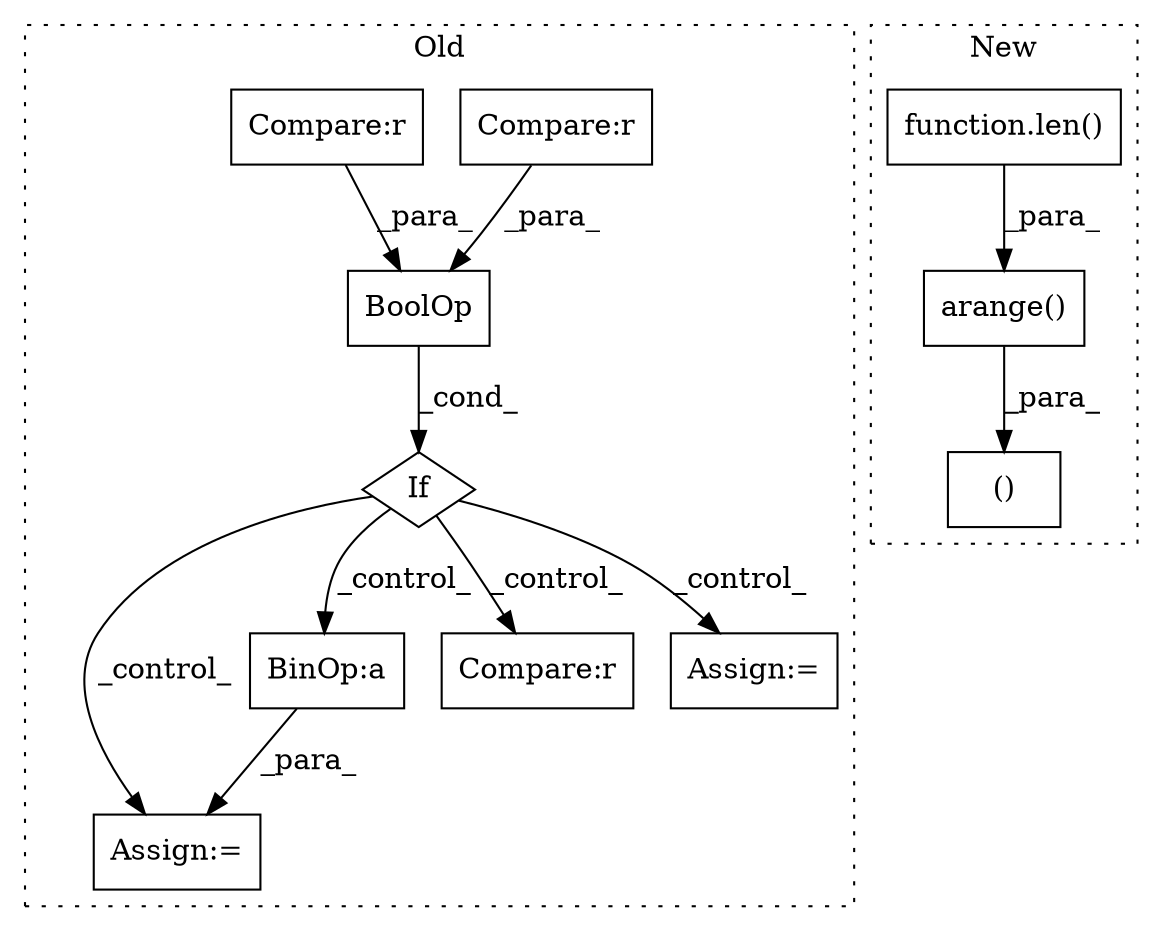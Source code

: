 digraph G {
subgraph cluster0 {
1 [label="If" a="96" s="1220" l="3" shape="diamond"];
3 [label="Compare:r" a="40" s="1246" l="26" shape="box"];
4 [label="Assign:=" a="68" s="1449" l="4" shape="box"];
5 [label="BinOp:a" a="82" s="1292" l="17" shape="box"];
7 [label="BoolOp" a="72" s="1223" l="49" shape="box"];
9 [label="Compare:r" a="40" s="1223" l="18" shape="box"];
10 [label="Compare:r" a="40" s="1384" l="8" shape="box"];
11 [label="Assign:=" a="68" s="1414" l="4" shape="box"];
label = "Old";
style="dotted";
}
subgraph cluster1 {
2 [label="arange()" a="75" s="1884,1900" l="10,1" shape="box"];
6 [label="()" a="54" s="1901" l="12" shape="box"];
8 [label="function.len()" a="75" s="1894,1899" l="4,1" shape="box"];
label = "New";
style="dotted";
}
1 -> 11 [label="_control_"];
1 -> 4 [label="_control_"];
1 -> 10 [label="_control_"];
1 -> 5 [label="_control_"];
2 -> 6 [label="_para_"];
3 -> 7 [label="_para_"];
5 -> 4 [label="_para_"];
7 -> 1 [label="_cond_"];
8 -> 2 [label="_para_"];
9 -> 7 [label="_para_"];
}